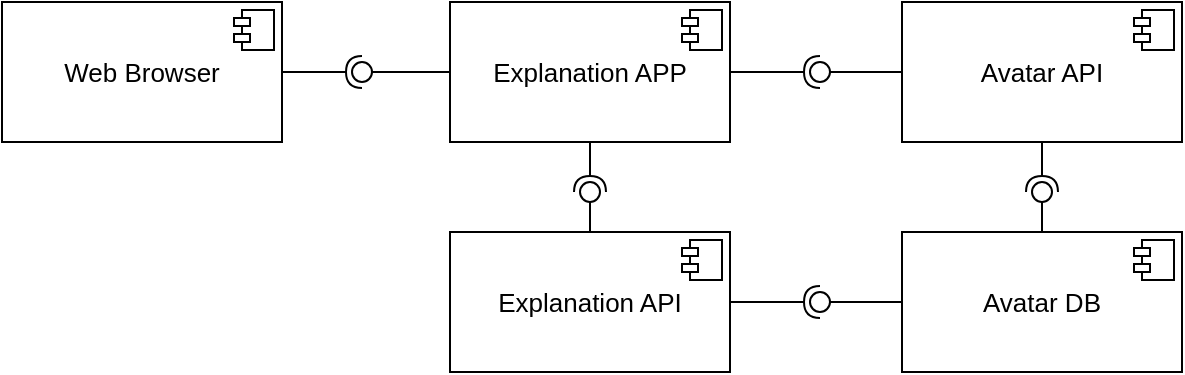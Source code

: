 <mxfile version="13.7.7" type="device"><diagram id="9UU4KCVUn6b3eLITSDzK" name="Page-1"><mxGraphModel dx="1422" dy="831" grid="1" gridSize="10" guides="1" tooltips="1" connect="1" arrows="1" fold="1" page="1" pageScale="1" pageWidth="827" pageHeight="1169" math="0" shadow="0"><root><mxCell id="0"/><mxCell id="1" parent="0"/><mxCell id="pBNKaGoS1km_KQyFbF-W-6" value="&lt;p style=&quot;margin: 0px ; margin-top: 6px ; text-align: center&quot;&gt;&lt;font style=&quot;font-size: 13px&quot;&gt;&lt;br&gt;&lt;/font&gt;&lt;/p&gt;&lt;p style=&quot;margin: 0px ; margin-top: 6px ; text-align: center&quot;&gt;&lt;font style=&quot;font-size: 13px&quot;&gt;Explanation APP&lt;/font&gt;&lt;/p&gt;" style="align=left;overflow=fill;html=1;" parent="1" vertex="1"><mxGeometry x="294" y="60" width="140" height="70" as="geometry"/></mxCell><mxCell id="pBNKaGoS1km_KQyFbF-W-7" value="" style="shape=component;jettyWidth=8;jettyHeight=4;" parent="pBNKaGoS1km_KQyFbF-W-6" vertex="1"><mxGeometry x="1" width="20" height="20" relative="1" as="geometry"><mxPoint x="-24" y="4" as="offset"/></mxGeometry></mxCell><mxCell id="Nxi0gh5ogkV0xNqSkjbt-20" value="&lt;p style=&quot;margin: 0px ; margin-top: 6px ; text-align: center&quot;&gt;&lt;font style=&quot;font-size: 13px&quot;&gt;&lt;br&gt;&lt;/font&gt;&lt;/p&gt;&lt;p style=&quot;margin: 0px ; margin-top: 6px ; text-align: center&quot;&gt;&lt;font style=&quot;font-size: 13px&quot;&gt;Explanation API&lt;/font&gt;&lt;/p&gt;" style="align=left;overflow=fill;html=1;" parent="1" vertex="1"><mxGeometry x="294" y="175" width="140" height="70" as="geometry"/></mxCell><mxCell id="Nxi0gh5ogkV0xNqSkjbt-21" value="" style="shape=component;jettyWidth=8;jettyHeight=4;" parent="Nxi0gh5ogkV0xNqSkjbt-20" vertex="1"><mxGeometry x="1" width="20" height="20" relative="1" as="geometry"><mxPoint x="-24" y="4" as="offset"/></mxGeometry></mxCell><mxCell id="Nxi0gh5ogkV0xNqSkjbt-25" value="&lt;p style=&quot;margin: 0px ; margin-top: 6px ; text-align: center&quot;&gt;&lt;font style=&quot;font-size: 13px&quot;&gt;&lt;br&gt;&lt;/font&gt;&lt;/p&gt;&lt;p style=&quot;margin: 0px ; margin-top: 6px ; text-align: center&quot;&gt;&lt;font style=&quot;font-size: 13px&quot;&gt;Avatar API&lt;br&gt;&lt;/font&gt;&lt;/p&gt;" style="align=left;overflow=fill;html=1;" parent="1" vertex="1"><mxGeometry x="520" y="60" width="140" height="70" as="geometry"/></mxCell><mxCell id="Nxi0gh5ogkV0xNqSkjbt-26" value="" style="shape=component;jettyWidth=8;jettyHeight=4;" parent="Nxi0gh5ogkV0xNqSkjbt-25" vertex="1"><mxGeometry x="1" width="20" height="20" relative="1" as="geometry"><mxPoint x="-24" y="4" as="offset"/></mxGeometry></mxCell><mxCell id="Nxi0gh5ogkV0xNqSkjbt-27" value="&lt;p style=&quot;margin: 0px ; margin-top: 6px ; text-align: center&quot;&gt;&lt;font style=&quot;font-size: 13px&quot;&gt;&lt;br&gt;&lt;/font&gt;&lt;/p&gt;&lt;p style=&quot;margin: 0px ; margin-top: 6px ; text-align: center&quot;&gt;&lt;font style=&quot;font-size: 13px&quot;&gt;Avatar DB&lt;/font&gt;&lt;/p&gt;" style="align=left;overflow=fill;html=1;" parent="1" vertex="1"><mxGeometry x="520" y="175" width="140" height="70" as="geometry"/></mxCell><mxCell id="Nxi0gh5ogkV0xNqSkjbt-28" value="" style="shape=component;jettyWidth=8;jettyHeight=4;" parent="Nxi0gh5ogkV0xNqSkjbt-27" vertex="1"><mxGeometry x="1" width="20" height="20" relative="1" as="geometry"><mxPoint x="-24" y="4" as="offset"/></mxGeometry></mxCell><mxCell id="Nxi0gh5ogkV0xNqSkjbt-31" value="&lt;p style=&quot;margin: 0px ; margin-top: 6px ; text-align: center&quot;&gt;&lt;font style=&quot;font-size: 13px&quot;&gt;&lt;br&gt;&lt;/font&gt;&lt;/p&gt;&lt;p style=&quot;margin: 0px ; margin-top: 6px ; text-align: center&quot;&gt;&lt;font style=&quot;font-size: 13px&quot;&gt;Web Browser&lt;br&gt;&lt;/font&gt;&lt;/p&gt;" style="align=left;overflow=fill;html=1;" parent="1" vertex="1"><mxGeometry x="70" y="60" width="140" height="70" as="geometry"/></mxCell><mxCell id="Nxi0gh5ogkV0xNqSkjbt-32" value="" style="shape=component;jettyWidth=8;jettyHeight=4;" parent="Nxi0gh5ogkV0xNqSkjbt-31" vertex="1"><mxGeometry x="1" width="20" height="20" relative="1" as="geometry"><mxPoint x="-24" y="4" as="offset"/></mxGeometry></mxCell><mxCell id="Nxi0gh5ogkV0xNqSkjbt-33" value="" style="rounded=0;orthogonalLoop=1;jettySize=auto;html=1;endArrow=none;endFill=0;fontSize=14;exitX=0;exitY=0.5;exitDx=0;exitDy=0;" parent="1" source="Nxi0gh5ogkV0xNqSkjbt-25" target="Nxi0gh5ogkV0xNqSkjbt-35" edge="1"><mxGeometry relative="1" as="geometry"><mxPoint x="459" y="135" as="sourcePoint"/></mxGeometry></mxCell><mxCell id="Nxi0gh5ogkV0xNqSkjbt-34" value="" style="rounded=0;orthogonalLoop=1;jettySize=auto;html=1;endArrow=halfCircle;endFill=0;entryX=0.5;entryY=0.5;entryDx=0;entryDy=0;endSize=6;strokeWidth=1;fontSize=14;exitX=1;exitY=0.5;exitDx=0;exitDy=0;" parent="1" source="pBNKaGoS1km_KQyFbF-W-6" target="Nxi0gh5ogkV0xNqSkjbt-35" edge="1"><mxGeometry relative="1" as="geometry"><mxPoint x="499" y="135" as="sourcePoint"/></mxGeometry></mxCell><mxCell id="Nxi0gh5ogkV0xNqSkjbt-35" value="" style="ellipse;whiteSpace=wrap;html=1;fontFamily=Helvetica;fontSize=12;fontColor=#000000;align=center;strokeColor=#000000;fillColor=#ffffff;points=[];aspect=fixed;resizable=0;" parent="1" vertex="1"><mxGeometry x="474" y="90" width="10" height="10" as="geometry"/></mxCell><mxCell id="Nxi0gh5ogkV0xNqSkjbt-36" value="" style="rounded=0;orthogonalLoop=1;jettySize=auto;html=1;endArrow=none;endFill=0;fontSize=14;exitX=0;exitY=0.5;exitDx=0;exitDy=0;" parent="1" source="Nxi0gh5ogkV0xNqSkjbt-27" target="Nxi0gh5ogkV0xNqSkjbt-38" edge="1"><mxGeometry relative="1" as="geometry"><mxPoint x="459" y="200" as="sourcePoint"/></mxGeometry></mxCell><mxCell id="Nxi0gh5ogkV0xNqSkjbt-37" value="" style="rounded=0;orthogonalLoop=1;jettySize=auto;html=1;endArrow=halfCircle;endFill=0;entryX=0.5;entryY=0.5;entryDx=0;entryDy=0;endSize=6;strokeWidth=1;fontSize=14;exitX=1;exitY=0.5;exitDx=0;exitDy=0;" parent="1" source="Nxi0gh5ogkV0xNqSkjbt-20" target="Nxi0gh5ogkV0xNqSkjbt-38" edge="1"><mxGeometry relative="1" as="geometry"><mxPoint x="499" y="200" as="sourcePoint"/></mxGeometry></mxCell><mxCell id="Nxi0gh5ogkV0xNqSkjbt-38" value="" style="ellipse;whiteSpace=wrap;html=1;fontFamily=Helvetica;fontSize=12;fontColor=#000000;align=center;strokeColor=#000000;fillColor=#ffffff;points=[];aspect=fixed;resizable=0;" parent="1" vertex="1"><mxGeometry x="474" y="205" width="10" height="10" as="geometry"/></mxCell><mxCell id="Nxi0gh5ogkV0xNqSkjbt-39" value="" style="rounded=0;orthogonalLoop=1;jettySize=auto;html=1;endArrow=none;endFill=0;fontSize=14;exitX=0.5;exitY=0;exitDx=0;exitDy=0;" parent="1" source="Nxi0gh5ogkV0xNqSkjbt-27" target="Nxi0gh5ogkV0xNqSkjbt-41" edge="1"><mxGeometry relative="1" as="geometry"><mxPoint x="570" y="155" as="sourcePoint"/></mxGeometry></mxCell><mxCell id="Nxi0gh5ogkV0xNqSkjbt-40" value="" style="rounded=0;orthogonalLoop=1;jettySize=auto;html=1;endArrow=halfCircle;endFill=0;entryX=0.5;entryY=0.5;entryDx=0;entryDy=0;endSize=6;strokeWidth=1;fontSize=14;exitX=0.5;exitY=1;exitDx=0;exitDy=0;" parent="1" source="Nxi0gh5ogkV0xNqSkjbt-25" target="Nxi0gh5ogkV0xNqSkjbt-41" edge="1"><mxGeometry relative="1" as="geometry"><mxPoint x="610" y="155" as="sourcePoint"/></mxGeometry></mxCell><mxCell id="Nxi0gh5ogkV0xNqSkjbt-41" value="" style="ellipse;whiteSpace=wrap;html=1;fontFamily=Helvetica;fontSize=12;fontColor=#000000;align=center;strokeColor=#000000;fillColor=#ffffff;points=[];aspect=fixed;resizable=0;" parent="1" vertex="1"><mxGeometry x="585" y="150" width="10" height="10" as="geometry"/></mxCell><mxCell id="Nxi0gh5ogkV0xNqSkjbt-42" value="" style="rounded=0;orthogonalLoop=1;jettySize=auto;html=1;endArrow=none;endFill=0;fontSize=14;" parent="1" source="Nxi0gh5ogkV0xNqSkjbt-20" target="Nxi0gh5ogkV0xNqSkjbt-44" edge="1"><mxGeometry relative="1" as="geometry"><mxPoint x="344" y="155" as="sourcePoint"/></mxGeometry></mxCell><mxCell id="Nxi0gh5ogkV0xNqSkjbt-43" value="" style="rounded=0;orthogonalLoop=1;jettySize=auto;html=1;endArrow=halfCircle;endFill=0;entryX=0.5;entryY=0.5;entryDx=0;entryDy=0;endSize=6;strokeWidth=1;fontSize=14;" parent="1" source="pBNKaGoS1km_KQyFbF-W-6" target="Nxi0gh5ogkV0xNqSkjbt-44" edge="1"><mxGeometry relative="1" as="geometry"><mxPoint x="384" y="155" as="sourcePoint"/></mxGeometry></mxCell><mxCell id="Nxi0gh5ogkV0xNqSkjbt-44" value="" style="ellipse;whiteSpace=wrap;html=1;fontFamily=Helvetica;fontSize=12;fontColor=#000000;align=center;strokeColor=#000000;fillColor=#ffffff;points=[];aspect=fixed;resizable=0;" parent="1" vertex="1"><mxGeometry x="359" y="150" width="10" height="10" as="geometry"/></mxCell><mxCell id="Nxi0gh5ogkV0xNqSkjbt-50" value="" style="rounded=0;orthogonalLoop=1;jettySize=auto;html=1;endArrow=none;endFill=0;fontSize=14;" parent="1" source="pBNKaGoS1km_KQyFbF-W-6" target="Nxi0gh5ogkV0xNqSkjbt-52" edge="1"><mxGeometry relative="1" as="geometry"><mxPoint x="294" y="87.5" as="sourcePoint"/></mxGeometry></mxCell><mxCell id="Nxi0gh5ogkV0xNqSkjbt-51" value="" style="rounded=0;orthogonalLoop=1;jettySize=auto;html=1;endArrow=halfCircle;endFill=0;entryX=0.5;entryY=0.5;entryDx=0;entryDy=0;endSize=6;strokeWidth=1;fontSize=14;exitX=1;exitY=0.5;exitDx=0;exitDy=0;" parent="1" source="Nxi0gh5ogkV0xNqSkjbt-31" target="Nxi0gh5ogkV0xNqSkjbt-52" edge="1"><mxGeometry relative="1" as="geometry"><mxPoint x="240" y="120" as="sourcePoint"/></mxGeometry></mxCell><mxCell id="Nxi0gh5ogkV0xNqSkjbt-52" value="" style="ellipse;whiteSpace=wrap;html=1;fontFamily=Helvetica;fontSize=12;fontColor=#000000;align=center;strokeColor=#000000;fillColor=#ffffff;points=[];aspect=fixed;resizable=0;" parent="1" vertex="1"><mxGeometry x="245" y="90" width="10" height="10" as="geometry"/></mxCell></root></mxGraphModel></diagram></mxfile>
